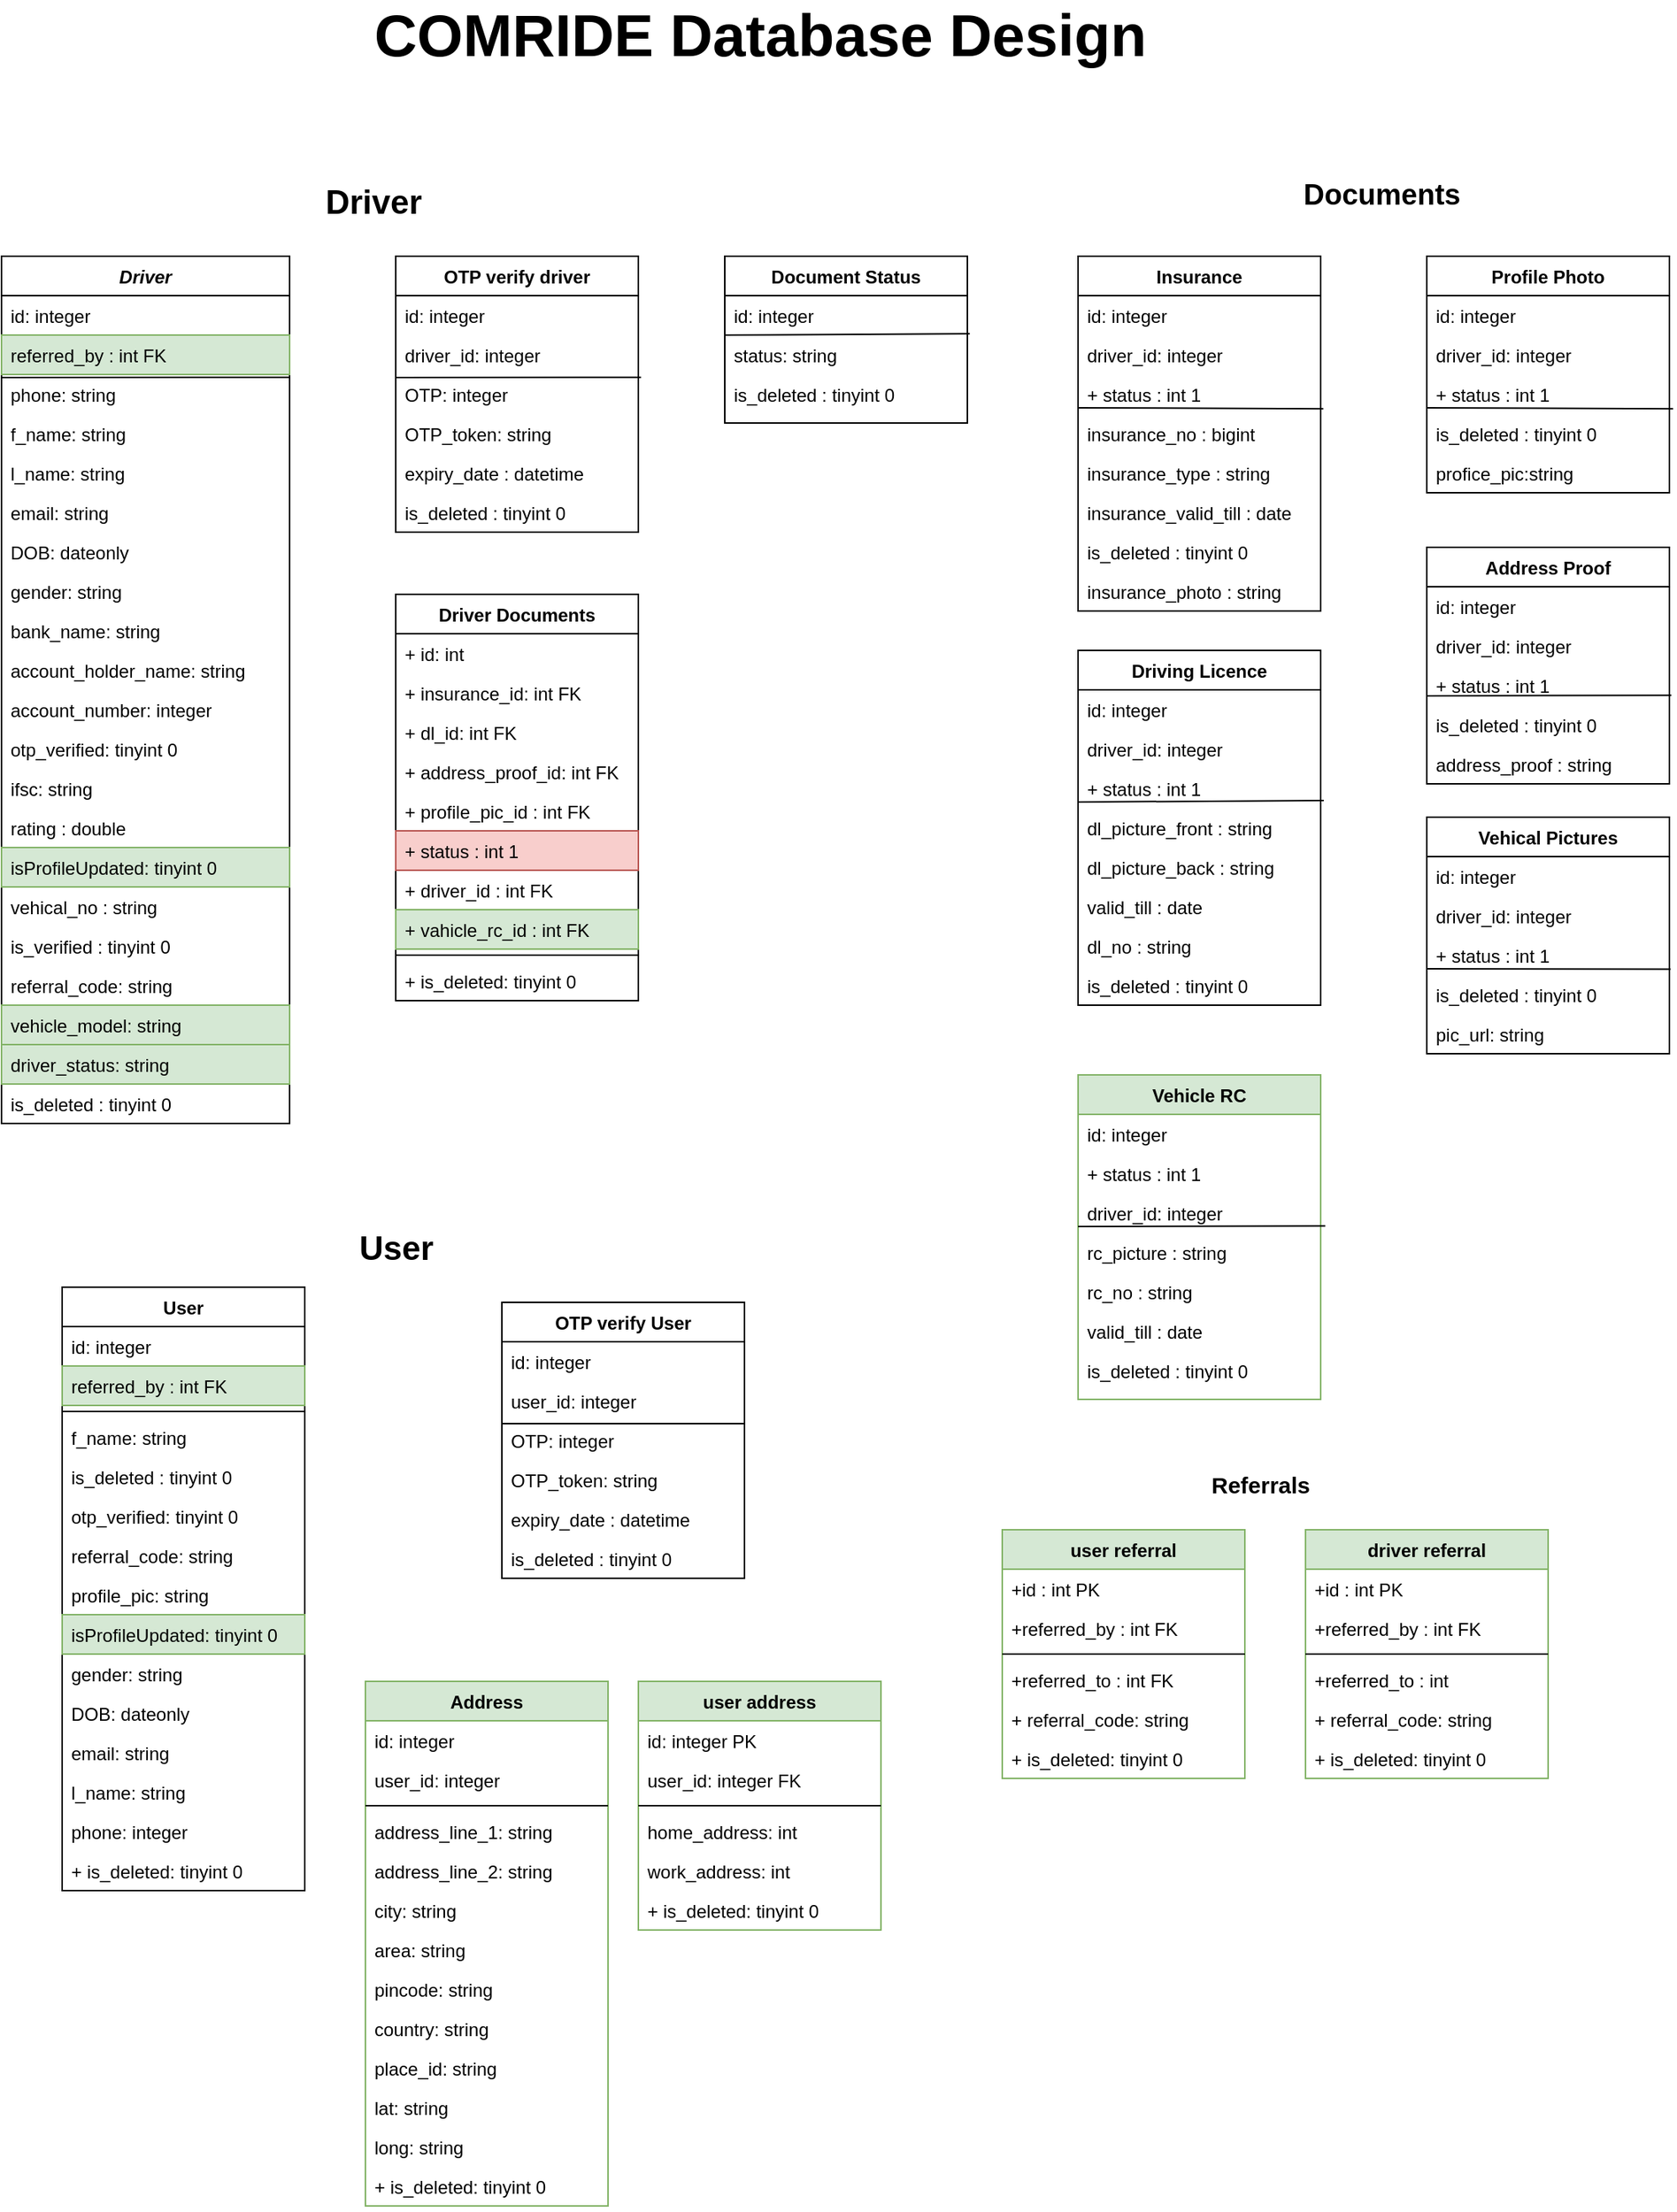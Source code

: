 <mxfile version="14.5.1" type="device"><diagram id="dRwkiBqDdqtqC1q1RE5M" name="Page-1"><mxGraphModel dx="1185" dy="703" grid="1" gridSize="10" guides="1" tooltips="1" connect="1" arrows="1" fold="1" page="1" pageScale="1" pageWidth="850" pageHeight="1100" math="0" shadow="0"><root><mxCell id="0"/><mxCell id="1" parent="0"/><mxCell id="7C2FtW_u7Dwo_mg1TjUu-1" value="Driver" style="swimlane;fontStyle=3;align=center;verticalAlign=top;childLayout=stackLayout;horizontal=1;startSize=26;horizontalStack=0;resizeParent=1;resizeLast=0;collapsible=1;marginBottom=0;rounded=0;shadow=0;strokeWidth=1;" parent="1" vertex="1"><mxGeometry x="360" y="600" width="190" height="572" as="geometry"><mxRectangle x="230" y="140" width="160" height="26" as="alternateBounds"/></mxGeometry></mxCell><mxCell id="8-LXQgj7SwpWi5CVoOr2-6" value="" style="endArrow=none;html=1;entryX=1.001;entryY=0.07;entryDx=0;entryDy=0;entryPerimeter=0;" parent="7C2FtW_u7Dwo_mg1TjUu-1" target="7C2FtW_u7Dwo_mg1TjUu-3" edge="1"><mxGeometry width="50" height="50" relative="1" as="geometry"><mxPoint y="80" as="sourcePoint"/><mxPoint x="50" y="30" as="targetPoint"/></mxGeometry></mxCell><mxCell id="8-LXQgj7SwpWi5CVoOr2-5" value="id: integer" style="text;align=left;verticalAlign=top;spacingLeft=4;spacingRight=4;overflow=hidden;rotatable=0;points=[[0,0.5],[1,0.5]];portConstraint=eastwest;" parent="7C2FtW_u7Dwo_mg1TjUu-1" vertex="1"><mxGeometry y="26" width="190" height="26" as="geometry"/></mxCell><mxCell id="7C2FtW_u7Dwo_mg1TjUu-2" value="referred_by : int FK" style="text;align=left;verticalAlign=top;spacingLeft=4;spacingRight=4;overflow=hidden;rotatable=0;points=[[0,0.5],[1,0.5]];portConstraint=eastwest;fillColor=#d5e8d4;strokeColor=#82b366;" parent="7C2FtW_u7Dwo_mg1TjUu-1" vertex="1"><mxGeometry y="52" width="190" height="26" as="geometry"/></mxCell><mxCell id="7C2FtW_u7Dwo_mg1TjUu-3" value="phone: string" style="text;align=left;verticalAlign=top;spacingLeft=4;spacingRight=4;overflow=hidden;rotatable=0;points=[[0,0.5],[1,0.5]];portConstraint=eastwest;rounded=0;shadow=0;html=0;" parent="7C2FtW_u7Dwo_mg1TjUu-1" vertex="1"><mxGeometry y="78" width="190" height="26" as="geometry"/></mxCell><mxCell id="7C2FtW_u7Dwo_mg1TjUu-4" value="f_name: string" style="text;align=left;verticalAlign=top;spacingLeft=4;spacingRight=4;overflow=hidden;rotatable=0;points=[[0,0.5],[1,0.5]];portConstraint=eastwest;" parent="7C2FtW_u7Dwo_mg1TjUu-1" vertex="1"><mxGeometry y="104" width="190" height="26" as="geometry"/></mxCell><mxCell id="7C2FtW_u7Dwo_mg1TjUu-5" value="l_name: string" style="text;align=left;verticalAlign=top;spacingLeft=4;spacingRight=4;overflow=hidden;rotatable=0;points=[[0,0.5],[1,0.5]];portConstraint=eastwest;" parent="7C2FtW_u7Dwo_mg1TjUu-1" vertex="1"><mxGeometry y="130" width="190" height="26" as="geometry"/></mxCell><mxCell id="7C2FtW_u7Dwo_mg1TjUu-6" value="email: string" style="text;align=left;verticalAlign=top;spacingLeft=4;spacingRight=4;overflow=hidden;rotatable=0;points=[[0,0.5],[1,0.5]];portConstraint=eastwest;" parent="7C2FtW_u7Dwo_mg1TjUu-1" vertex="1"><mxGeometry y="156" width="190" height="26" as="geometry"/></mxCell><mxCell id="7C2FtW_u7Dwo_mg1TjUu-7" value="DOB: dateonly" style="text;align=left;verticalAlign=top;spacingLeft=4;spacingRight=4;overflow=hidden;rotatable=0;points=[[0,0.5],[1,0.5]];portConstraint=eastwest;" parent="7C2FtW_u7Dwo_mg1TjUu-1" vertex="1"><mxGeometry y="182" width="190" height="26" as="geometry"/></mxCell><mxCell id="7C2FtW_u7Dwo_mg1TjUu-8" value="gender: string" style="text;align=left;verticalAlign=top;spacingLeft=4;spacingRight=4;overflow=hidden;rotatable=0;points=[[0,0.5],[1,0.5]];portConstraint=eastwest;" parent="7C2FtW_u7Dwo_mg1TjUu-1" vertex="1"><mxGeometry y="208" width="190" height="26" as="geometry"/></mxCell><mxCell id="7C2FtW_u7Dwo_mg1TjUu-9" value="bank_name: string" style="text;align=left;verticalAlign=top;spacingLeft=4;spacingRight=4;overflow=hidden;rotatable=0;points=[[0,0.5],[1,0.5]];portConstraint=eastwest;" parent="7C2FtW_u7Dwo_mg1TjUu-1" vertex="1"><mxGeometry y="234" width="190" height="26" as="geometry"/></mxCell><mxCell id="7C2FtW_u7Dwo_mg1TjUu-10" value="account_holder_name: string" style="text;align=left;verticalAlign=top;spacingLeft=4;spacingRight=4;overflow=hidden;rotatable=0;points=[[0,0.5],[1,0.5]];portConstraint=eastwest;" parent="7C2FtW_u7Dwo_mg1TjUu-1" vertex="1"><mxGeometry y="260" width="190" height="26" as="geometry"/></mxCell><mxCell id="7C2FtW_u7Dwo_mg1TjUu-11" value="account_number: integer" style="text;align=left;verticalAlign=top;spacingLeft=4;spacingRight=4;overflow=hidden;rotatable=0;points=[[0,0.5],[1,0.5]];portConstraint=eastwest;" parent="7C2FtW_u7Dwo_mg1TjUu-1" vertex="1"><mxGeometry y="286" width="190" height="26" as="geometry"/></mxCell><mxCell id="7C2FtW_u7Dwo_mg1TjUu-12" value="otp_verified: tinyint 0" style="text;align=left;verticalAlign=top;spacingLeft=4;spacingRight=4;overflow=hidden;rotatable=0;points=[[0,0.5],[1,0.5]];portConstraint=eastwest;" parent="7C2FtW_u7Dwo_mg1TjUu-1" vertex="1"><mxGeometry y="312" width="190" height="26" as="geometry"/></mxCell><mxCell id="7C2FtW_u7Dwo_mg1TjUu-132" value="ifsc: string" style="text;align=left;verticalAlign=top;spacingLeft=4;spacingRight=4;overflow=hidden;rotatable=0;points=[[0,0.5],[1,0.5]];portConstraint=eastwest;" parent="7C2FtW_u7Dwo_mg1TjUu-1" vertex="1"><mxGeometry y="338" width="190" height="26" as="geometry"/></mxCell><mxCell id="7C2FtW_u7Dwo_mg1TjUu-13" value="rating : double" style="text;align=left;verticalAlign=top;spacingLeft=4;spacingRight=4;overflow=hidden;rotatable=0;points=[[0,0.5],[1,0.5]];portConstraint=eastwest;" parent="7C2FtW_u7Dwo_mg1TjUu-1" vertex="1"><mxGeometry y="364" width="190" height="26" as="geometry"/></mxCell><mxCell id="7C2FtW_u7Dwo_mg1TjUu-14" value="isProfileUpdated: tinyint 0" style="text;align=left;verticalAlign=top;spacingLeft=4;spacingRight=4;overflow=hidden;rotatable=0;points=[[0,0.5],[1,0.5]];portConstraint=eastwest;fillColor=#d5e8d4;strokeColor=#82b366;" parent="7C2FtW_u7Dwo_mg1TjUu-1" vertex="1"><mxGeometry y="390" width="190" height="26" as="geometry"/></mxCell><mxCell id="7C2FtW_u7Dwo_mg1TjUu-15" value="vehical_no : string" style="text;align=left;verticalAlign=top;spacingLeft=4;spacingRight=4;overflow=hidden;rotatable=0;points=[[0,0.5],[1,0.5]];portConstraint=eastwest;" parent="7C2FtW_u7Dwo_mg1TjUu-1" vertex="1"><mxGeometry y="416" width="190" height="26" as="geometry"/></mxCell><mxCell id="7C2FtW_u7Dwo_mg1TjUu-16" value="is_verified : tinyint 0" style="text;align=left;verticalAlign=top;spacingLeft=4;spacingRight=4;overflow=hidden;rotatable=0;points=[[0,0.5],[1,0.5]];portConstraint=eastwest;" parent="7C2FtW_u7Dwo_mg1TjUu-1" vertex="1"><mxGeometry y="442" width="190" height="26" as="geometry"/></mxCell><mxCell id="8-LXQgj7SwpWi5CVoOr2-1" value="referral_code: string" style="text;align=left;verticalAlign=top;spacingLeft=4;spacingRight=4;overflow=hidden;rotatable=0;points=[[0,0.5],[1,0.5]];portConstraint=eastwest;" parent="7C2FtW_u7Dwo_mg1TjUu-1" vertex="1"><mxGeometry y="468" width="190" height="26" as="geometry"/></mxCell><mxCell id="8-LXQgj7SwpWi5CVoOr2-2" value="vehicle_model: string" style="text;align=left;verticalAlign=top;spacingLeft=4;spacingRight=4;overflow=hidden;rotatable=0;points=[[0,0.5],[1,0.5]];portConstraint=eastwest;fillColor=#d5e8d4;strokeColor=#82b366;" parent="7C2FtW_u7Dwo_mg1TjUu-1" vertex="1"><mxGeometry y="494" width="190" height="26" as="geometry"/></mxCell><mxCell id="8-LXQgj7SwpWi5CVoOr2-3" value="driver_status: string" style="text;align=left;verticalAlign=top;spacingLeft=4;spacingRight=4;overflow=hidden;rotatable=0;points=[[0,0.5],[1,0.5]];portConstraint=eastwest;fillColor=#d5e8d4;strokeColor=#82b366;" parent="7C2FtW_u7Dwo_mg1TjUu-1" vertex="1"><mxGeometry y="520" width="190" height="26" as="geometry"/></mxCell><mxCell id="7C2FtW_u7Dwo_mg1TjUu-18" value="is_deleted : tinyint 0" style="text;align=left;verticalAlign=top;spacingLeft=4;spacingRight=4;overflow=hidden;rotatable=0;points=[[0,0.5],[1,0.5]];portConstraint=eastwest;" parent="7C2FtW_u7Dwo_mg1TjUu-1" vertex="1"><mxGeometry y="546" width="190" height="26" as="geometry"/></mxCell><mxCell id="7C2FtW_u7Dwo_mg1TjUu-19" value="OTP verify driver" style="swimlane;fontStyle=1;align=center;verticalAlign=top;childLayout=stackLayout;horizontal=1;startSize=26;horizontalStack=0;resizeParent=1;resizeLast=0;collapsible=1;marginBottom=0;rounded=0;shadow=0;strokeWidth=1;" parent="1" vertex="1"><mxGeometry x="620" y="600" width="160" height="182" as="geometry"><mxRectangle x="550" y="140" width="160" height="26" as="alternateBounds"/></mxGeometry></mxCell><mxCell id="7C2FtW_u7Dwo_mg1TjUu-20" value="" style="endArrow=none;html=1;fontSize=12;entryX=1.011;entryY=0.073;entryDx=0;entryDy=0;entryPerimeter=0;" parent="7C2FtW_u7Dwo_mg1TjUu-19" target="7C2FtW_u7Dwo_mg1TjUu-23" edge="1"><mxGeometry width="50" height="50" relative="1" as="geometry"><mxPoint y="80" as="sourcePoint"/><mxPoint x="50" y="30" as="targetPoint"/></mxGeometry></mxCell><mxCell id="7C2FtW_u7Dwo_mg1TjUu-21" value="id: integer" style="text;align=left;verticalAlign=top;spacingLeft=4;spacingRight=4;overflow=hidden;rotatable=0;points=[[0,0.5],[1,0.5]];portConstraint=eastwest;" parent="7C2FtW_u7Dwo_mg1TjUu-19" vertex="1"><mxGeometry y="26" width="160" height="26" as="geometry"/></mxCell><mxCell id="7C2FtW_u7Dwo_mg1TjUu-22" value="driver_id: integer" style="text;align=left;verticalAlign=top;spacingLeft=4;spacingRight=4;overflow=hidden;rotatable=0;points=[[0,0.5],[1,0.5]];portConstraint=eastwest;rounded=0;shadow=0;html=0;" parent="7C2FtW_u7Dwo_mg1TjUu-19" vertex="1"><mxGeometry y="52" width="160" height="26" as="geometry"/></mxCell><mxCell id="7C2FtW_u7Dwo_mg1TjUu-23" value="OTP: integer" style="text;align=left;verticalAlign=top;spacingLeft=4;spacingRight=4;overflow=hidden;rotatable=0;points=[[0,0.5],[1,0.5]];portConstraint=eastwest;rounded=0;shadow=0;html=0;" parent="7C2FtW_u7Dwo_mg1TjUu-19" vertex="1"><mxGeometry y="78" width="160" height="26" as="geometry"/></mxCell><mxCell id="7C2FtW_u7Dwo_mg1TjUu-24" value="OTP_token: string" style="text;align=left;verticalAlign=top;spacingLeft=4;spacingRight=4;overflow=hidden;rotatable=0;points=[[0,0.5],[1,0.5]];portConstraint=eastwest;rounded=0;shadow=0;html=0;" parent="7C2FtW_u7Dwo_mg1TjUu-19" vertex="1"><mxGeometry y="104" width="160" height="26" as="geometry"/></mxCell><mxCell id="7C2FtW_u7Dwo_mg1TjUu-25" value="expiry_date : datetime" style="text;align=left;verticalAlign=top;spacingLeft=4;spacingRight=4;overflow=hidden;rotatable=0;points=[[0,0.5],[1,0.5]];portConstraint=eastwest;rounded=0;shadow=0;html=0;" parent="7C2FtW_u7Dwo_mg1TjUu-19" vertex="1"><mxGeometry y="130" width="160" height="26" as="geometry"/></mxCell><mxCell id="7C2FtW_u7Dwo_mg1TjUu-26" value="is_deleted : tinyint 0" style="text;align=left;verticalAlign=top;spacingLeft=4;spacingRight=4;overflow=hidden;rotatable=0;points=[[0,0.5],[1,0.5]];portConstraint=eastwest;" parent="7C2FtW_u7Dwo_mg1TjUu-19" vertex="1"><mxGeometry y="156" width="160" height="26" as="geometry"/></mxCell><mxCell id="7C2FtW_u7Dwo_mg1TjUu-41" value="OTP verify User" style="swimlane;fontStyle=1;align=center;verticalAlign=top;childLayout=stackLayout;horizontal=1;startSize=26;horizontalStack=0;resizeParent=1;resizeLast=0;collapsible=1;marginBottom=0;rounded=0;shadow=0;strokeWidth=1;" parent="1" vertex="1"><mxGeometry x="690" y="1290" width="160" height="182" as="geometry"><mxRectangle x="550" y="140" width="160" height="26" as="alternateBounds"/></mxGeometry></mxCell><mxCell id="7C2FtW_u7Dwo_mg1TjUu-42" value="" style="endArrow=none;html=1;fontSize=12;entryX=1;entryY=0.077;entryDx=0;entryDy=0;entryPerimeter=0;" parent="7C2FtW_u7Dwo_mg1TjUu-41" target="7C2FtW_u7Dwo_mg1TjUu-45" edge="1"><mxGeometry width="50" height="50" relative="1" as="geometry"><mxPoint y="80" as="sourcePoint"/><mxPoint x="50" y="30" as="targetPoint"/></mxGeometry></mxCell><mxCell id="7C2FtW_u7Dwo_mg1TjUu-43" value="id: integer" style="text;align=left;verticalAlign=top;spacingLeft=4;spacingRight=4;overflow=hidden;rotatable=0;points=[[0,0.5],[1,0.5]];portConstraint=eastwest;" parent="7C2FtW_u7Dwo_mg1TjUu-41" vertex="1"><mxGeometry y="26" width="160" height="26" as="geometry"/></mxCell><mxCell id="7C2FtW_u7Dwo_mg1TjUu-44" value="user_id: integer" style="text;align=left;verticalAlign=top;spacingLeft=4;spacingRight=4;overflow=hidden;rotatable=0;points=[[0,0.5],[1,0.5]];portConstraint=eastwest;rounded=0;shadow=0;html=0;" parent="7C2FtW_u7Dwo_mg1TjUu-41" vertex="1"><mxGeometry y="52" width="160" height="26" as="geometry"/></mxCell><mxCell id="7C2FtW_u7Dwo_mg1TjUu-45" value="OTP: integer" style="text;align=left;verticalAlign=top;spacingLeft=4;spacingRight=4;overflow=hidden;rotatable=0;points=[[0,0.5],[1,0.5]];portConstraint=eastwest;rounded=0;shadow=0;html=0;" parent="7C2FtW_u7Dwo_mg1TjUu-41" vertex="1"><mxGeometry y="78" width="160" height="26" as="geometry"/></mxCell><mxCell id="7C2FtW_u7Dwo_mg1TjUu-46" value="OTP_token: string" style="text;align=left;verticalAlign=top;spacingLeft=4;spacingRight=4;overflow=hidden;rotatable=0;points=[[0,0.5],[1,0.5]];portConstraint=eastwest;rounded=0;shadow=0;html=0;" parent="7C2FtW_u7Dwo_mg1TjUu-41" vertex="1"><mxGeometry y="104" width="160" height="26" as="geometry"/></mxCell><mxCell id="7C2FtW_u7Dwo_mg1TjUu-47" value="expiry_date : datetime" style="text;align=left;verticalAlign=top;spacingLeft=4;spacingRight=4;overflow=hidden;rotatable=0;points=[[0,0.5],[1,0.5]];portConstraint=eastwest;rounded=0;shadow=0;html=0;" parent="7C2FtW_u7Dwo_mg1TjUu-41" vertex="1"><mxGeometry y="130" width="160" height="26" as="geometry"/></mxCell><mxCell id="7C2FtW_u7Dwo_mg1TjUu-48" value="is_deleted : tinyint 0" style="text;align=left;verticalAlign=top;spacingLeft=4;spacingRight=4;overflow=hidden;rotatable=0;points=[[0,0.5],[1,0.5]];portConstraint=eastwest;" parent="7C2FtW_u7Dwo_mg1TjUu-41" vertex="1"><mxGeometry y="156" width="160" height="26" as="geometry"/></mxCell><mxCell id="7C2FtW_u7Dwo_mg1TjUu-49" value="&lt;b&gt;Driver&lt;/b&gt;" style="text;html=1;align=center;verticalAlign=middle;resizable=0;points=[];autosize=1;fontSize=22;" parent="1" vertex="1"><mxGeometry x="565" y="550" width="80" height="30" as="geometry"/></mxCell><mxCell id="7C2FtW_u7Dwo_mg1TjUu-50" value="User" style="text;html=1;align=center;verticalAlign=middle;resizable=0;points=[];autosize=1;fontSize=22;fontStyle=1" parent="1" vertex="1"><mxGeometry x="590" y="1240" width="60" height="30" as="geometry"/></mxCell><mxCell id="7C2FtW_u7Dwo_mg1TjUu-51" value="Driver Documents" style="swimlane;fontStyle=1;align=center;verticalAlign=top;childLayout=stackLayout;horizontal=1;startSize=26;horizontalStack=0;resizeParent=1;resizeParentMax=0;resizeLast=0;collapsible=1;marginBottom=0;fontSize=12;" parent="1" vertex="1"><mxGeometry x="620" y="823" width="160" height="268" as="geometry"/></mxCell><mxCell id="7C2FtW_u7Dwo_mg1TjUu-52" value="+ id: int" style="text;strokeColor=none;fillColor=none;align=left;verticalAlign=top;spacingLeft=4;spacingRight=4;overflow=hidden;rotatable=0;points=[[0,0.5],[1,0.5]];portConstraint=eastwest;" parent="7C2FtW_u7Dwo_mg1TjUu-51" vertex="1"><mxGeometry y="26" width="160" height="26" as="geometry"/></mxCell><mxCell id="7C2FtW_u7Dwo_mg1TjUu-53" value="+ insurance_id: int FK" style="text;strokeColor=none;fillColor=none;align=left;verticalAlign=top;spacingLeft=4;spacingRight=4;overflow=hidden;rotatable=0;points=[[0,0.5],[1,0.5]];portConstraint=eastwest;" parent="7C2FtW_u7Dwo_mg1TjUu-51" vertex="1"><mxGeometry y="52" width="160" height="26" as="geometry"/></mxCell><mxCell id="7C2FtW_u7Dwo_mg1TjUu-54" value="+ dl_id: int FK" style="text;strokeColor=none;fillColor=none;align=left;verticalAlign=top;spacingLeft=4;spacingRight=4;overflow=hidden;rotatable=0;points=[[0,0.5],[1,0.5]];portConstraint=eastwest;" parent="7C2FtW_u7Dwo_mg1TjUu-51" vertex="1"><mxGeometry y="78" width="160" height="26" as="geometry"/></mxCell><mxCell id="7C2FtW_u7Dwo_mg1TjUu-55" value="+ address_proof_id: int FK" style="text;strokeColor=none;fillColor=none;align=left;verticalAlign=top;spacingLeft=4;spacingRight=4;overflow=hidden;rotatable=0;points=[[0,0.5],[1,0.5]];portConstraint=eastwest;" parent="7C2FtW_u7Dwo_mg1TjUu-51" vertex="1"><mxGeometry y="104" width="160" height="26" as="geometry"/></mxCell><mxCell id="7C2FtW_u7Dwo_mg1TjUu-56" value="+ profile_pic_id : int FK" style="text;strokeColor=none;fillColor=none;align=left;verticalAlign=top;spacingLeft=4;spacingRight=4;overflow=hidden;rotatable=0;points=[[0,0.5],[1,0.5]];portConstraint=eastwest;" parent="7C2FtW_u7Dwo_mg1TjUu-51" vertex="1"><mxGeometry y="130" width="160" height="26" as="geometry"/></mxCell><mxCell id="7C2FtW_u7Dwo_mg1TjUu-57" value="+ status : int 1" style="text;align=left;verticalAlign=top;spacingLeft=4;spacingRight=4;overflow=hidden;rotatable=0;points=[[0,0.5],[1,0.5]];portConstraint=eastwest;fillColor=#f8cecc;strokeColor=#b85450;" parent="7C2FtW_u7Dwo_mg1TjUu-51" vertex="1"><mxGeometry y="156" width="160" height="26" as="geometry"/></mxCell><mxCell id="7C2FtW_u7Dwo_mg1TjUu-58" value="+ driver_id : int FK" style="text;align=left;verticalAlign=top;spacingLeft=4;spacingRight=4;overflow=hidden;rotatable=0;points=[[0,0.5],[1,0.5]];portConstraint=eastwest;" parent="7C2FtW_u7Dwo_mg1TjUu-51" vertex="1"><mxGeometry y="182" width="160" height="26" as="geometry"/></mxCell><mxCell id="2RSDPgEI4UPnjgrv-son-1" value="+ vahicle_rc_id : int FK" style="text;align=left;verticalAlign=top;spacingLeft=4;spacingRight=4;overflow=hidden;rotatable=0;points=[[0,0.5],[1,0.5]];portConstraint=eastwest;fillColor=#d5e8d4;strokeColor=#82b366;" parent="7C2FtW_u7Dwo_mg1TjUu-51" vertex="1"><mxGeometry y="208" width="160" height="26" as="geometry"/></mxCell><mxCell id="7C2FtW_u7Dwo_mg1TjUu-59" value="" style="line;strokeWidth=1;fillColor=none;align=left;verticalAlign=middle;spacingTop=-1;spacingLeft=3;spacingRight=3;rotatable=0;labelPosition=right;points=[];portConstraint=eastwest;" parent="7C2FtW_u7Dwo_mg1TjUu-51" vertex="1"><mxGeometry y="234" width="160" height="8" as="geometry"/></mxCell><mxCell id="7C2FtW_u7Dwo_mg1TjUu-60" value="+ is_deleted: tinyint 0" style="text;align=left;verticalAlign=top;spacingLeft=4;spacingRight=4;overflow=hidden;rotatable=0;points=[[0,0.5],[1,0.5]];portConstraint=eastwest;" parent="7C2FtW_u7Dwo_mg1TjUu-51" vertex="1"><mxGeometry y="242" width="160" height="26" as="geometry"/></mxCell><mxCell id="7C2FtW_u7Dwo_mg1TjUu-61" value="Driving Licence" style="swimlane;fontStyle=1;align=center;verticalAlign=top;childLayout=stackLayout;horizontal=1;startSize=26;horizontalStack=0;resizeParent=1;resizeLast=0;collapsible=1;marginBottom=0;rounded=0;shadow=0;strokeWidth=1;" parent="1" vertex="1"><mxGeometry x="1070" y="860" width="160" height="234" as="geometry"><mxRectangle x="550" y="140" width="160" height="26" as="alternateBounds"/></mxGeometry></mxCell><mxCell id="7C2FtW_u7Dwo_mg1TjUu-63" value="id: integer" style="text;align=left;verticalAlign=top;spacingLeft=4;spacingRight=4;overflow=hidden;rotatable=0;points=[[0,0.5],[1,0.5]];portConstraint=eastwest;" parent="7C2FtW_u7Dwo_mg1TjUu-61" vertex="1"><mxGeometry y="26" width="160" height="26" as="geometry"/></mxCell><mxCell id="7C2FtW_u7Dwo_mg1TjUu-127" value="" style="endArrow=none;html=1;entryX=1.013;entryY=0.808;entryDx=0;entryDy=0;entryPerimeter=0;" parent="7C2FtW_u7Dwo_mg1TjUu-61" target="7C2FtW_u7Dwo_mg1TjUu-107" edge="1"><mxGeometry width="50" height="50" relative="1" as="geometry"><mxPoint y="100" as="sourcePoint"/><mxPoint x="50" y="50" as="targetPoint"/></mxGeometry></mxCell><mxCell id="7C2FtW_u7Dwo_mg1TjUu-64" value="driver_id: integer" style="text;align=left;verticalAlign=top;spacingLeft=4;spacingRight=4;overflow=hidden;rotatable=0;points=[[0,0.5],[1,0.5]];portConstraint=eastwest;rounded=0;shadow=0;html=0;" parent="7C2FtW_u7Dwo_mg1TjUu-61" vertex="1"><mxGeometry y="52" width="160" height="26" as="geometry"/></mxCell><mxCell id="7C2FtW_u7Dwo_mg1TjUu-107" value="+ status : int 1" style="text;align=left;verticalAlign=top;spacingLeft=4;spacingRight=4;overflow=hidden;rotatable=0;points=[[0,0.5],[1,0.5]];portConstraint=eastwest;" parent="7C2FtW_u7Dwo_mg1TjUu-61" vertex="1"><mxGeometry y="78" width="160" height="26" as="geometry"/></mxCell><mxCell id="7C2FtW_u7Dwo_mg1TjUu-66" value="dl_picture_front : string" style="text;align=left;verticalAlign=top;spacingLeft=4;spacingRight=4;overflow=hidden;rotatable=0;points=[[0,0.5],[1,0.5]];portConstraint=eastwest;rounded=0;shadow=0;html=0;" parent="7C2FtW_u7Dwo_mg1TjUu-61" vertex="1"><mxGeometry y="104" width="160" height="26" as="geometry"/></mxCell><mxCell id="7C2FtW_u7Dwo_mg1TjUu-67" value="dl_picture_back : string" style="text;align=left;verticalAlign=top;spacingLeft=4;spacingRight=4;overflow=hidden;rotatable=0;points=[[0,0.5],[1,0.5]];portConstraint=eastwest;rounded=0;shadow=0;html=0;" parent="7C2FtW_u7Dwo_mg1TjUu-61" vertex="1"><mxGeometry y="130" width="160" height="26" as="geometry"/></mxCell><mxCell id="7C2FtW_u7Dwo_mg1TjUu-68" value="valid_till : date" style="text;align=left;verticalAlign=top;spacingLeft=4;spacingRight=4;overflow=hidden;rotatable=0;points=[[0,0.5],[1,0.5]];portConstraint=eastwest;rounded=0;shadow=0;html=0;" parent="7C2FtW_u7Dwo_mg1TjUu-61" vertex="1"><mxGeometry y="156" width="160" height="26" as="geometry"/></mxCell><mxCell id="7C2FtW_u7Dwo_mg1TjUu-65" value="dl_no : string" style="text;align=left;verticalAlign=top;spacingLeft=4;spacingRight=4;overflow=hidden;rotatable=0;points=[[0,0.5],[1,0.5]];portConstraint=eastwest;rounded=0;shadow=0;html=0;" parent="7C2FtW_u7Dwo_mg1TjUu-61" vertex="1"><mxGeometry y="182" width="160" height="26" as="geometry"/></mxCell><mxCell id="7C2FtW_u7Dwo_mg1TjUu-69" value="is_deleted : tinyint 0" style="text;align=left;verticalAlign=top;spacingLeft=4;spacingRight=4;overflow=hidden;rotatable=0;points=[[0,0.5],[1,0.5]];portConstraint=eastwest;" parent="7C2FtW_u7Dwo_mg1TjUu-61" vertex="1"><mxGeometry y="208" width="160" height="26" as="geometry"/></mxCell><mxCell id="7C2FtW_u7Dwo_mg1TjUu-70" value="Profile Photo" style="swimlane;fontStyle=1;align=center;verticalAlign=top;childLayout=stackLayout;horizontal=1;startSize=26;horizontalStack=0;resizeParent=1;resizeLast=0;collapsible=1;marginBottom=0;rounded=0;shadow=0;strokeWidth=1;" parent="1" vertex="1"><mxGeometry x="1300" y="600" width="160" height="156" as="geometry"><mxRectangle x="550" y="140" width="160" height="26" as="alternateBounds"/></mxGeometry></mxCell><mxCell id="7C2FtW_u7Dwo_mg1TjUu-72" value="id: integer" style="text;align=left;verticalAlign=top;spacingLeft=4;spacingRight=4;overflow=hidden;rotatable=0;points=[[0,0.5],[1,0.5]];portConstraint=eastwest;" parent="7C2FtW_u7Dwo_mg1TjUu-70" vertex="1"><mxGeometry y="26" width="160" height="26" as="geometry"/></mxCell><mxCell id="7C2FtW_u7Dwo_mg1TjUu-126" value="" style="endArrow=none;html=1;entryX=1.015;entryY=0.868;entryDx=0;entryDy=0;entryPerimeter=0;" parent="7C2FtW_u7Dwo_mg1TjUu-70" target="7C2FtW_u7Dwo_mg1TjUu-110" edge="1"><mxGeometry width="50" height="50" relative="1" as="geometry"><mxPoint y="100" as="sourcePoint"/><mxPoint x="50" y="50" as="targetPoint"/></mxGeometry></mxCell><mxCell id="7C2FtW_u7Dwo_mg1TjUu-73" value="driver_id: integer" style="text;align=left;verticalAlign=top;spacingLeft=4;spacingRight=4;overflow=hidden;rotatable=0;points=[[0,0.5],[1,0.5]];portConstraint=eastwest;rounded=0;shadow=0;html=0;" parent="7C2FtW_u7Dwo_mg1TjUu-70" vertex="1"><mxGeometry y="52" width="160" height="26" as="geometry"/></mxCell><mxCell id="7C2FtW_u7Dwo_mg1TjUu-110" value="+ status : int 1" style="text;align=left;verticalAlign=top;spacingLeft=4;spacingRight=4;overflow=hidden;rotatable=0;points=[[0,0.5],[1,0.5]];portConstraint=eastwest;" parent="7C2FtW_u7Dwo_mg1TjUu-70" vertex="1"><mxGeometry y="78" width="160" height="26" as="geometry"/></mxCell><mxCell id="7C2FtW_u7Dwo_mg1TjUu-75" value="is_deleted : tinyint 0" style="text;align=left;verticalAlign=top;spacingLeft=4;spacingRight=4;overflow=hidden;rotatable=0;points=[[0,0.5],[1,0.5]];portConstraint=eastwest;" parent="7C2FtW_u7Dwo_mg1TjUu-70" vertex="1"><mxGeometry y="104" width="160" height="26" as="geometry"/></mxCell><mxCell id="7C2FtW_u7Dwo_mg1TjUu-74" value="profice_pic:string" style="text;align=left;verticalAlign=top;spacingLeft=4;spacingRight=4;overflow=hidden;rotatable=0;points=[[0,0.5],[1,0.5]];portConstraint=eastwest;rounded=0;shadow=0;html=0;" parent="7C2FtW_u7Dwo_mg1TjUu-70" vertex="1"><mxGeometry y="130" width="160" height="26" as="geometry"/></mxCell><mxCell id="7C2FtW_u7Dwo_mg1TjUu-76" value="Document Status" style="swimlane;fontStyle=1;align=center;verticalAlign=top;childLayout=stackLayout;horizontal=1;startSize=26;horizontalStack=0;resizeParent=1;resizeLast=0;collapsible=1;marginBottom=0;rounded=0;shadow=0;strokeWidth=1;" parent="1" vertex="1"><mxGeometry x="837" y="600" width="160" height="110" as="geometry"><mxRectangle x="550" y="140" width="160" height="26" as="alternateBounds"/></mxGeometry></mxCell><mxCell id="7C2FtW_u7Dwo_mg1TjUu-77" value="" style="endArrow=none;html=1;fontSize=12;entryX=1.01;entryY=-0.035;entryDx=0;entryDy=0;entryPerimeter=0;" parent="7C2FtW_u7Dwo_mg1TjUu-76" edge="1"><mxGeometry width="50" height="50" relative="1" as="geometry"><mxPoint y="52" as="sourcePoint"/><mxPoint x="161.6" y="51.09" as="targetPoint"/></mxGeometry></mxCell><mxCell id="7C2FtW_u7Dwo_mg1TjUu-78" value="id: integer" style="text;align=left;verticalAlign=top;spacingLeft=4;spacingRight=4;overflow=hidden;rotatable=0;points=[[0,0.5],[1,0.5]];portConstraint=eastwest;" parent="7C2FtW_u7Dwo_mg1TjUu-76" vertex="1"><mxGeometry y="26" width="160" height="26" as="geometry"/></mxCell><mxCell id="7C2FtW_u7Dwo_mg1TjUu-79" value="status: string" style="text;align=left;verticalAlign=top;spacingLeft=4;spacingRight=4;overflow=hidden;rotatable=0;points=[[0,0.5],[1,0.5]];portConstraint=eastwest;rounded=0;shadow=0;html=0;" parent="7C2FtW_u7Dwo_mg1TjUu-76" vertex="1"><mxGeometry y="52" width="160" height="26" as="geometry"/></mxCell><mxCell id="7C2FtW_u7Dwo_mg1TjUu-80" value="is_deleted : tinyint 0" style="text;align=left;verticalAlign=top;spacingLeft=4;spacingRight=4;overflow=hidden;rotatable=0;points=[[0,0.5],[1,0.5]];portConstraint=eastwest;" parent="7C2FtW_u7Dwo_mg1TjUu-76" vertex="1"><mxGeometry y="78" width="160" height="26" as="geometry"/></mxCell><mxCell id="7C2FtW_u7Dwo_mg1TjUu-81" value="Insurance" style="swimlane;fontStyle=1;align=center;verticalAlign=top;childLayout=stackLayout;horizontal=1;startSize=26;horizontalStack=0;resizeParent=1;resizeLast=0;collapsible=1;marginBottom=0;rounded=0;shadow=0;strokeWidth=1;" parent="1" vertex="1"><mxGeometry x="1070" y="600" width="160" height="234" as="geometry"><mxRectangle x="550" y="140" width="160" height="26" as="alternateBounds"/></mxGeometry></mxCell><mxCell id="7C2FtW_u7Dwo_mg1TjUu-83" value="id: integer" style="text;align=left;verticalAlign=top;spacingLeft=4;spacingRight=4;overflow=hidden;rotatable=0;points=[[0,0.5],[1,0.5]];portConstraint=eastwest;" parent="7C2FtW_u7Dwo_mg1TjUu-81" vertex="1"><mxGeometry y="26" width="160" height="26" as="geometry"/></mxCell><mxCell id="7C2FtW_u7Dwo_mg1TjUu-124" value="" style="endArrow=none;html=1;entryX=1.011;entryY=0.868;entryDx=0;entryDy=0;entryPerimeter=0;" parent="7C2FtW_u7Dwo_mg1TjUu-81" target="7C2FtW_u7Dwo_mg1TjUu-106" edge="1"><mxGeometry width="50" height="50" relative="1" as="geometry"><mxPoint y="100" as="sourcePoint"/><mxPoint x="50" y="50" as="targetPoint"/></mxGeometry></mxCell><mxCell id="7C2FtW_u7Dwo_mg1TjUu-84" value="driver_id: integer" style="text;align=left;verticalAlign=top;spacingLeft=4;spacingRight=4;overflow=hidden;rotatable=0;points=[[0,0.5],[1,0.5]];portConstraint=eastwest;rounded=0;shadow=0;html=0;" parent="7C2FtW_u7Dwo_mg1TjUu-81" vertex="1"><mxGeometry y="52" width="160" height="26" as="geometry"/></mxCell><mxCell id="7C2FtW_u7Dwo_mg1TjUu-106" value="+ status : int 1" style="text;align=left;verticalAlign=top;spacingLeft=4;spacingRight=4;overflow=hidden;rotatable=0;points=[[0,0.5],[1,0.5]];portConstraint=eastwest;" parent="7C2FtW_u7Dwo_mg1TjUu-81" vertex="1"><mxGeometry y="78" width="160" height="26" as="geometry"/></mxCell><mxCell id="7C2FtW_u7Dwo_mg1TjUu-86" value="insurance_no : bigint" style="text;align=left;verticalAlign=top;spacingLeft=4;spacingRight=4;overflow=hidden;rotatable=0;points=[[0,0.5],[1,0.5]];portConstraint=eastwest;rounded=0;shadow=0;html=0;" parent="7C2FtW_u7Dwo_mg1TjUu-81" vertex="1"><mxGeometry y="104" width="160" height="26" as="geometry"/></mxCell><mxCell id="7C2FtW_u7Dwo_mg1TjUu-87" value="insurance_type : string" style="text;align=left;verticalAlign=top;spacingLeft=4;spacingRight=4;overflow=hidden;rotatable=0;points=[[0,0.5],[1,0.5]];portConstraint=eastwest;rounded=0;shadow=0;html=0;" parent="7C2FtW_u7Dwo_mg1TjUu-81" vertex="1"><mxGeometry y="130" width="160" height="26" as="geometry"/></mxCell><mxCell id="7C2FtW_u7Dwo_mg1TjUu-88" value="insurance_valid_till : date" style="text;align=left;verticalAlign=top;spacingLeft=4;spacingRight=4;overflow=hidden;rotatable=0;points=[[0,0.5],[1,0.5]];portConstraint=eastwest;rounded=0;shadow=0;html=0;" parent="7C2FtW_u7Dwo_mg1TjUu-81" vertex="1"><mxGeometry y="156" width="160" height="26" as="geometry"/></mxCell><mxCell id="7C2FtW_u7Dwo_mg1TjUu-89" value="is_deleted : tinyint 0" style="text;align=left;verticalAlign=top;spacingLeft=4;spacingRight=4;overflow=hidden;rotatable=0;points=[[0,0.5],[1,0.5]];portConstraint=eastwest;" parent="7C2FtW_u7Dwo_mg1TjUu-81" vertex="1"><mxGeometry y="182" width="160" height="26" as="geometry"/></mxCell><mxCell id="7C2FtW_u7Dwo_mg1TjUu-85" value="insurance_photo : string" style="text;align=left;verticalAlign=top;spacingLeft=4;spacingRight=4;overflow=hidden;rotatable=0;points=[[0,0.5],[1,0.5]];portConstraint=eastwest;rounded=0;shadow=0;html=0;" parent="7C2FtW_u7Dwo_mg1TjUu-81" vertex="1"><mxGeometry y="208" width="160" height="26" as="geometry"/></mxCell><mxCell id="7C2FtW_u7Dwo_mg1TjUu-90" value="Address Proof" style="swimlane;fontStyle=1;align=center;verticalAlign=top;childLayout=stackLayout;horizontal=1;startSize=26;horizontalStack=0;resizeParent=1;resizeLast=0;collapsible=1;marginBottom=0;rounded=0;shadow=0;strokeWidth=1;" parent="1" vertex="1"><mxGeometry x="1300" y="792" width="160" height="156" as="geometry"><mxRectangle x="550" y="140" width="160" height="26" as="alternateBounds"/></mxGeometry></mxCell><mxCell id="7C2FtW_u7Dwo_mg1TjUu-92" value="id: integer" style="text;align=left;verticalAlign=top;spacingLeft=4;spacingRight=4;overflow=hidden;rotatable=0;points=[[0,0.5],[1,0.5]];portConstraint=eastwest;" parent="7C2FtW_u7Dwo_mg1TjUu-90" vertex="1"><mxGeometry y="26" width="160" height="26" as="geometry"/></mxCell><mxCell id="7C2FtW_u7Dwo_mg1TjUu-130" value="" style="endArrow=none;html=1;entryX=1.008;entryY=0.753;entryDx=0;entryDy=0;entryPerimeter=0;" parent="7C2FtW_u7Dwo_mg1TjUu-90" target="7C2FtW_u7Dwo_mg1TjUu-109" edge="1"><mxGeometry width="50" height="50" relative="1" as="geometry"><mxPoint y="98" as="sourcePoint"/><mxPoint x="50" y="48" as="targetPoint"/></mxGeometry></mxCell><mxCell id="7C2FtW_u7Dwo_mg1TjUu-93" value="driver_id: integer" style="text;align=left;verticalAlign=top;spacingLeft=4;spacingRight=4;overflow=hidden;rotatable=0;points=[[0,0.5],[1,0.5]];portConstraint=eastwest;rounded=0;shadow=0;html=0;" parent="7C2FtW_u7Dwo_mg1TjUu-90" vertex="1"><mxGeometry y="52" width="160" height="26" as="geometry"/></mxCell><mxCell id="7C2FtW_u7Dwo_mg1TjUu-109" value="+ status : int 1" style="text;align=left;verticalAlign=top;spacingLeft=4;spacingRight=4;overflow=hidden;rotatable=0;points=[[0,0.5],[1,0.5]];portConstraint=eastwest;" parent="7C2FtW_u7Dwo_mg1TjUu-90" vertex="1"><mxGeometry y="78" width="160" height="26" as="geometry"/></mxCell><mxCell id="7C2FtW_u7Dwo_mg1TjUu-95" value="is_deleted : tinyint 0" style="text;align=left;verticalAlign=top;spacingLeft=4;spacingRight=4;overflow=hidden;rotatable=0;points=[[0,0.5],[1,0.5]];portConstraint=eastwest;" parent="7C2FtW_u7Dwo_mg1TjUu-90" vertex="1"><mxGeometry y="104" width="160" height="26" as="geometry"/></mxCell><mxCell id="7C2FtW_u7Dwo_mg1TjUu-94" value="address_proof : string" style="text;align=left;verticalAlign=top;spacingLeft=4;spacingRight=4;overflow=hidden;rotatable=0;points=[[0,0.5],[1,0.5]];portConstraint=eastwest;rounded=0;shadow=0;html=0;" parent="7C2FtW_u7Dwo_mg1TjUu-90" vertex="1"><mxGeometry y="130" width="160" height="26" as="geometry"/></mxCell><mxCell id="7C2FtW_u7Dwo_mg1TjUu-97" value="&lt;b&gt;&lt;font style=&quot;font-size: 19px&quot;&gt;Documents&lt;/font&gt;&lt;/b&gt;" style="text;html=1;align=center;verticalAlign=middle;resizable=0;points=[];autosize=1;fontSize=12;" parent="1" vertex="1"><mxGeometry x="1210" y="550" width="120" height="20" as="geometry"/></mxCell><mxCell id="7C2FtW_u7Dwo_mg1TjUu-98" value="&lt;b&gt;&lt;font style=&quot;font-size: 39px&quot;&gt;COMRIDE Database Design&lt;/font&gt;&lt;/b&gt;" style="text;html=1;align=center;verticalAlign=middle;resizable=0;points=[];autosize=1;fontSize=12;" parent="1" vertex="1"><mxGeometry x="600" y="440" width="520" height="30" as="geometry"/></mxCell><mxCell id="7C2FtW_u7Dwo_mg1TjUu-99" value="Vehical Pictures" style="swimlane;fontStyle=1;align=center;verticalAlign=top;childLayout=stackLayout;horizontal=1;startSize=26;horizontalStack=0;resizeParent=1;resizeLast=0;collapsible=1;marginBottom=0;rounded=0;shadow=0;strokeWidth=1;" parent="1" vertex="1"><mxGeometry x="1300" y="970" width="160" height="156" as="geometry"><mxRectangle x="550" y="140" width="160" height="26" as="alternateBounds"/></mxGeometry></mxCell><mxCell id="7C2FtW_u7Dwo_mg1TjUu-101" value="id: integer" style="text;align=left;verticalAlign=top;spacingLeft=4;spacingRight=4;overflow=hidden;rotatable=0;points=[[0,0.5],[1,0.5]];portConstraint=eastwest;" parent="7C2FtW_u7Dwo_mg1TjUu-99" vertex="1"><mxGeometry y="26" width="160" height="26" as="geometry"/></mxCell><mxCell id="7C2FtW_u7Dwo_mg1TjUu-131" value="" style="endArrow=none;html=1;entryX=1.005;entryY=0.857;entryDx=0;entryDy=0;entryPerimeter=0;" parent="7C2FtW_u7Dwo_mg1TjUu-99" target="7C2FtW_u7Dwo_mg1TjUu-108" edge="1"><mxGeometry width="50" height="50" relative="1" as="geometry"><mxPoint y="100" as="sourcePoint"/><mxPoint x="50" y="50" as="targetPoint"/></mxGeometry></mxCell><mxCell id="7C2FtW_u7Dwo_mg1TjUu-102" value="driver_id: integer" style="text;align=left;verticalAlign=top;spacingLeft=4;spacingRight=4;overflow=hidden;rotatable=0;points=[[0,0.5],[1,0.5]];portConstraint=eastwest;rounded=0;shadow=0;html=0;" parent="7C2FtW_u7Dwo_mg1TjUu-99" vertex="1"><mxGeometry y="52" width="160" height="26" as="geometry"/></mxCell><mxCell id="7C2FtW_u7Dwo_mg1TjUu-108" value="+ status : int 1" style="text;align=left;verticalAlign=top;spacingLeft=4;spacingRight=4;overflow=hidden;rotatable=0;points=[[0,0.5],[1,0.5]];portConstraint=eastwest;" parent="7C2FtW_u7Dwo_mg1TjUu-99" vertex="1"><mxGeometry y="78" width="160" height="26" as="geometry"/></mxCell><mxCell id="7C2FtW_u7Dwo_mg1TjUu-104" value="is_deleted : tinyint 0" style="text;align=left;verticalAlign=top;spacingLeft=4;spacingRight=4;overflow=hidden;rotatable=0;points=[[0,0.5],[1,0.5]];portConstraint=eastwest;" parent="7C2FtW_u7Dwo_mg1TjUu-99" vertex="1"><mxGeometry y="104" width="160" height="26" as="geometry"/></mxCell><mxCell id="7C2FtW_u7Dwo_mg1TjUu-103" value="pic_url: string" style="text;align=left;verticalAlign=top;spacingLeft=4;spacingRight=4;overflow=hidden;rotatable=0;points=[[0,0.5],[1,0.5]];portConstraint=eastwest;rounded=0;shadow=0;html=0;" parent="7C2FtW_u7Dwo_mg1TjUu-99" vertex="1"><mxGeometry y="130" width="160" height="26" as="geometry"/></mxCell><mxCell id="7C2FtW_u7Dwo_mg1TjUu-111" value="Vehicle RC" style="swimlane;fontStyle=1;align=center;verticalAlign=top;childLayout=stackLayout;horizontal=1;startSize=26;horizontalStack=0;resizeParent=1;resizeLast=0;collapsible=1;marginBottom=0;rounded=0;shadow=0;strokeWidth=1;fillColor=#d5e8d4;strokeColor=#82b366;" parent="1" vertex="1"><mxGeometry x="1070" y="1140" width="160" height="214" as="geometry"><mxRectangle x="550" y="140" width="160" height="26" as="alternateBounds"/></mxGeometry></mxCell><mxCell id="7C2FtW_u7Dwo_mg1TjUu-113" value="id: integer" style="text;align=left;verticalAlign=top;spacingLeft=4;spacingRight=4;overflow=hidden;rotatable=0;points=[[0,0.5],[1,0.5]];portConstraint=eastwest;" parent="7C2FtW_u7Dwo_mg1TjUu-111" vertex="1"><mxGeometry y="26" width="160" height="26" as="geometry"/></mxCell><mxCell id="7C2FtW_u7Dwo_mg1TjUu-129" value="" style="endArrow=none;html=1;entryX=1.019;entryY=0.831;entryDx=0;entryDy=0;entryPerimeter=0;" parent="7C2FtW_u7Dwo_mg1TjUu-111" target="7C2FtW_u7Dwo_mg1TjUu-114" edge="1"><mxGeometry width="50" height="50" relative="1" as="geometry"><mxPoint y="100" as="sourcePoint"/><mxPoint x="50" y="50" as="targetPoint"/></mxGeometry></mxCell><mxCell id="7C2FtW_u7Dwo_mg1TjUu-119" value="+ status : int 1" style="text;align=left;verticalAlign=top;spacingLeft=4;spacingRight=4;overflow=hidden;rotatable=0;points=[[0,0.5],[1,0.5]];portConstraint=eastwest;" parent="7C2FtW_u7Dwo_mg1TjUu-111" vertex="1"><mxGeometry y="52" width="160" height="26" as="geometry"/></mxCell><mxCell id="7C2FtW_u7Dwo_mg1TjUu-114" value="driver_id: integer" style="text;align=left;verticalAlign=top;spacingLeft=4;spacingRight=4;overflow=hidden;rotatable=0;points=[[0,0.5],[1,0.5]];portConstraint=eastwest;rounded=0;shadow=0;html=0;" parent="7C2FtW_u7Dwo_mg1TjUu-111" vertex="1"><mxGeometry y="78" width="160" height="26" as="geometry"/></mxCell><mxCell id="7C2FtW_u7Dwo_mg1TjUu-116" value="rc_picture : string" style="text;align=left;verticalAlign=top;spacingLeft=4;spacingRight=4;overflow=hidden;rotatable=0;points=[[0,0.5],[1,0.5]];portConstraint=eastwest;rounded=0;shadow=0;html=0;" parent="7C2FtW_u7Dwo_mg1TjUu-111" vertex="1"><mxGeometry y="104" width="160" height="26" as="geometry"/></mxCell><mxCell id="7C2FtW_u7Dwo_mg1TjUu-117" value="rc_no : string" style="text;align=left;verticalAlign=top;spacingLeft=4;spacingRight=4;overflow=hidden;rotatable=0;points=[[0,0.5],[1,0.5]];portConstraint=eastwest;rounded=0;shadow=0;html=0;" parent="7C2FtW_u7Dwo_mg1TjUu-111" vertex="1"><mxGeometry y="130" width="160" height="26" as="geometry"/></mxCell><mxCell id="7C2FtW_u7Dwo_mg1TjUu-118" value="valid_till : date" style="text;align=left;verticalAlign=top;spacingLeft=4;spacingRight=4;overflow=hidden;rotatable=0;points=[[0,0.5],[1,0.5]];portConstraint=eastwest;rounded=0;shadow=0;html=0;" parent="7C2FtW_u7Dwo_mg1TjUu-111" vertex="1"><mxGeometry y="156" width="160" height="26" as="geometry"/></mxCell><mxCell id="7C2FtW_u7Dwo_mg1TjUu-120" value="is_deleted : tinyint 0" style="text;align=left;verticalAlign=top;spacingLeft=4;spacingRight=4;overflow=hidden;rotatable=0;points=[[0,0.5],[1,0.5]];portConstraint=eastwest;" parent="7C2FtW_u7Dwo_mg1TjUu-111" vertex="1"><mxGeometry y="182" width="160" height="26" as="geometry"/></mxCell><mxCell id="8-LXQgj7SwpWi5CVoOr2-9" value="User" style="swimlane;fontStyle=1;align=center;verticalAlign=top;childLayout=stackLayout;horizontal=1;startSize=26;horizontalStack=0;resizeParent=1;resizeParentMax=0;resizeLast=0;collapsible=1;marginBottom=0;" parent="1" vertex="1"><mxGeometry x="400" y="1280" width="160" height="398" as="geometry"/></mxCell><mxCell id="8-LXQgj7SwpWi5CVoOr2-23" value="id: integer" style="text;align=left;verticalAlign=top;spacingLeft=4;spacingRight=4;overflow=hidden;rotatable=0;points=[[0,0.5],[1,0.5]];portConstraint=eastwest;" parent="8-LXQgj7SwpWi5CVoOr2-9" vertex="1"><mxGeometry y="26" width="160" height="26" as="geometry"/></mxCell><mxCell id="8-LXQgj7SwpWi5CVoOr2-24" value="referred_by : int FK" style="text;align=left;verticalAlign=top;spacingLeft=4;spacingRight=4;overflow=hidden;rotatable=0;points=[[0,0.5],[1,0.5]];portConstraint=eastwest;fillColor=#d5e8d4;strokeColor=#82b366;" parent="8-LXQgj7SwpWi5CVoOr2-9" vertex="1"><mxGeometry y="52" width="160" height="26" as="geometry"/></mxCell><mxCell id="8-LXQgj7SwpWi5CVoOr2-11" value="" style="line;strokeWidth=1;fillColor=none;align=left;verticalAlign=middle;spacingTop=-1;spacingLeft=3;spacingRight=3;rotatable=0;labelPosition=right;points=[];portConstraint=eastwest;" parent="8-LXQgj7SwpWi5CVoOr2-9" vertex="1"><mxGeometry y="78" width="160" height="8" as="geometry"/></mxCell><mxCell id="8-LXQgj7SwpWi5CVoOr2-13" value="f_name: string" style="text;align=left;verticalAlign=top;spacingLeft=4;spacingRight=4;overflow=hidden;rotatable=0;points=[[0,0.5],[1,0.5]];portConstraint=eastwest;" parent="8-LXQgj7SwpWi5CVoOr2-9" vertex="1"><mxGeometry y="86" width="160" height="26" as="geometry"/></mxCell><mxCell id="8-LXQgj7SwpWi5CVoOr2-22" value="is_deleted : tinyint 0" style="text;align=left;verticalAlign=top;spacingLeft=4;spacingRight=4;overflow=hidden;rotatable=0;points=[[0,0.5],[1,0.5]];portConstraint=eastwest;" parent="8-LXQgj7SwpWi5CVoOr2-9" vertex="1"><mxGeometry y="112" width="160" height="26" as="geometry"/></mxCell><mxCell id="8-LXQgj7SwpWi5CVoOr2-21" value="otp_verified: tinyint 0" style="text;align=left;verticalAlign=top;spacingLeft=4;spacingRight=4;overflow=hidden;rotatable=0;points=[[0,0.5],[1,0.5]];portConstraint=eastwest;" parent="8-LXQgj7SwpWi5CVoOr2-9" vertex="1"><mxGeometry y="138" width="160" height="26" as="geometry"/></mxCell><mxCell id="8-LXQgj7SwpWi5CVoOr2-20" value="referral_code: string" style="text;align=left;verticalAlign=top;spacingLeft=4;spacingRight=4;overflow=hidden;rotatable=0;points=[[0,0.5],[1,0.5]];portConstraint=eastwest;" parent="8-LXQgj7SwpWi5CVoOr2-9" vertex="1"><mxGeometry y="164" width="160" height="26" as="geometry"/></mxCell><mxCell id="8-LXQgj7SwpWi5CVoOr2-19" value="profile_pic: string" style="text;align=left;verticalAlign=top;spacingLeft=4;spacingRight=4;overflow=hidden;rotatable=0;points=[[0,0.5],[1,0.5]];portConstraint=eastwest;" parent="8-LXQgj7SwpWi5CVoOr2-9" vertex="1"><mxGeometry y="190" width="160" height="26" as="geometry"/></mxCell><mxCell id="8-LXQgj7SwpWi5CVoOr2-18" value="isProfileUpdated: tinyint 0" style="text;align=left;verticalAlign=top;spacingLeft=4;spacingRight=4;overflow=hidden;rotatable=0;points=[[0,0.5],[1,0.5]];portConstraint=eastwest;fillColor=#d5e8d4;strokeColor=#82b366;" parent="8-LXQgj7SwpWi5CVoOr2-9" vertex="1"><mxGeometry y="216" width="160" height="26" as="geometry"/></mxCell><mxCell id="8-LXQgj7SwpWi5CVoOr2-17" value="gender: string" style="text;align=left;verticalAlign=top;spacingLeft=4;spacingRight=4;overflow=hidden;rotatable=0;points=[[0,0.5],[1,0.5]];portConstraint=eastwest;" parent="8-LXQgj7SwpWi5CVoOr2-9" vertex="1"><mxGeometry y="242" width="160" height="26" as="geometry"/></mxCell><mxCell id="8-LXQgj7SwpWi5CVoOr2-16" value="DOB: dateonly" style="text;align=left;verticalAlign=top;spacingLeft=4;spacingRight=4;overflow=hidden;rotatable=0;points=[[0,0.5],[1,0.5]];portConstraint=eastwest;" parent="8-LXQgj7SwpWi5CVoOr2-9" vertex="1"><mxGeometry y="268" width="160" height="26" as="geometry"/></mxCell><mxCell id="8-LXQgj7SwpWi5CVoOr2-15" value="email: string" style="text;align=left;verticalAlign=top;spacingLeft=4;spacingRight=4;overflow=hidden;rotatable=0;points=[[0,0.5],[1,0.5]];portConstraint=eastwest;" parent="8-LXQgj7SwpWi5CVoOr2-9" vertex="1"><mxGeometry y="294" width="160" height="26" as="geometry"/></mxCell><mxCell id="8-LXQgj7SwpWi5CVoOr2-14" value="l_name: string" style="text;align=left;verticalAlign=top;spacingLeft=4;spacingRight=4;overflow=hidden;rotatable=0;points=[[0,0.5],[1,0.5]];portConstraint=eastwest;" parent="8-LXQgj7SwpWi5CVoOr2-9" vertex="1"><mxGeometry y="320" width="160" height="26" as="geometry"/></mxCell><mxCell id="7C2FtW_u7Dwo_mg1TjUu-30" value="phone: integer" style="text;align=left;verticalAlign=top;spacingLeft=4;spacingRight=4;overflow=hidden;rotatable=0;points=[[0,0.5],[1,0.5]];portConstraint=eastwest;rounded=0;shadow=0;html=0;" parent="8-LXQgj7SwpWi5CVoOr2-9" vertex="1"><mxGeometry y="346" width="160" height="26" as="geometry"/></mxCell><mxCell id="l0eAp0I3KSvu2CMetG_2-27" value="+ is_deleted: tinyint 0" style="text;strokeColor=none;fillColor=none;align=left;verticalAlign=top;spacingLeft=4;spacingRight=4;overflow=hidden;rotatable=0;points=[[0,0.5],[1,0.5]];portConstraint=eastwest;" vertex="1" parent="8-LXQgj7SwpWi5CVoOr2-9"><mxGeometry y="372" width="160" height="26" as="geometry"/></mxCell><mxCell id="8-LXQgj7SwpWi5CVoOr2-25" value="user referral" style="swimlane;fontStyle=1;align=center;verticalAlign=top;childLayout=stackLayout;horizontal=1;startSize=26;horizontalStack=0;resizeParent=1;resizeParentMax=0;resizeLast=0;collapsible=1;marginBottom=0;fillColor=#d5e8d4;strokeColor=#82b366;" parent="1" vertex="1"><mxGeometry x="1020" y="1440" width="160" height="164" as="geometry"/></mxCell><mxCell id="8-LXQgj7SwpWi5CVoOr2-33" value="+id : int PK" style="text;strokeColor=none;fillColor=none;align=left;verticalAlign=top;spacingLeft=4;spacingRight=4;overflow=hidden;rotatable=0;points=[[0,0.5],[1,0.5]];portConstraint=eastwest;" parent="8-LXQgj7SwpWi5CVoOr2-25" vertex="1"><mxGeometry y="26" width="160" height="26" as="geometry"/></mxCell><mxCell id="8-LXQgj7SwpWi5CVoOr2-34" value="+referred_by : int FK" style="text;strokeColor=none;fillColor=none;align=left;verticalAlign=top;spacingLeft=4;spacingRight=4;overflow=hidden;rotatable=0;points=[[0,0.5],[1,0.5]];portConstraint=eastwest;" parent="8-LXQgj7SwpWi5CVoOr2-25" vertex="1"><mxGeometry y="52" width="160" height="26" as="geometry"/></mxCell><mxCell id="8-LXQgj7SwpWi5CVoOr2-27" value="" style="line;strokeWidth=1;fillColor=none;align=left;verticalAlign=middle;spacingTop=-1;spacingLeft=3;spacingRight=3;rotatable=0;labelPosition=right;points=[];portConstraint=eastwest;" parent="8-LXQgj7SwpWi5CVoOr2-25" vertex="1"><mxGeometry y="78" width="160" height="8" as="geometry"/></mxCell><mxCell id="8-LXQgj7SwpWi5CVoOr2-26" value="+referred_to : int FK" style="text;strokeColor=none;fillColor=none;align=left;verticalAlign=top;spacingLeft=4;spacingRight=4;overflow=hidden;rotatable=0;points=[[0,0.5],[1,0.5]];portConstraint=eastwest;" parent="8-LXQgj7SwpWi5CVoOr2-25" vertex="1"><mxGeometry y="86" width="160" height="26" as="geometry"/></mxCell><mxCell id="8-LXQgj7SwpWi5CVoOr2-28" value="+ referral_code: string" style="text;strokeColor=none;fillColor=none;align=left;verticalAlign=top;spacingLeft=4;spacingRight=4;overflow=hidden;rotatable=0;points=[[0,0.5],[1,0.5]];portConstraint=eastwest;" parent="8-LXQgj7SwpWi5CVoOr2-25" vertex="1"><mxGeometry y="112" width="160" height="26" as="geometry"/></mxCell><mxCell id="8-LXQgj7SwpWi5CVoOr2-35" value="+ is_deleted: tinyint 0" style="text;strokeColor=none;fillColor=none;align=left;verticalAlign=top;spacingLeft=4;spacingRight=4;overflow=hidden;rotatable=0;points=[[0,0.5],[1,0.5]];portConstraint=eastwest;" parent="8-LXQgj7SwpWi5CVoOr2-25" vertex="1"><mxGeometry y="138" width="160" height="26" as="geometry"/></mxCell><mxCell id="8-LXQgj7SwpWi5CVoOr2-36" value="driver referral" style="swimlane;fontStyle=1;align=center;verticalAlign=top;childLayout=stackLayout;horizontal=1;startSize=26;horizontalStack=0;resizeParent=1;resizeParentMax=0;resizeLast=0;collapsible=1;marginBottom=0;fillColor=#d5e8d4;strokeColor=#82b366;" parent="1" vertex="1"><mxGeometry x="1220" y="1440" width="160" height="164" as="geometry"/></mxCell><mxCell id="8-LXQgj7SwpWi5CVoOr2-37" value="+id : int PK" style="text;strokeColor=none;fillColor=none;align=left;verticalAlign=top;spacingLeft=4;spacingRight=4;overflow=hidden;rotatable=0;points=[[0,0.5],[1,0.5]];portConstraint=eastwest;" parent="8-LXQgj7SwpWi5CVoOr2-36" vertex="1"><mxGeometry y="26" width="160" height="26" as="geometry"/></mxCell><mxCell id="8-LXQgj7SwpWi5CVoOr2-38" value="+referred_by : int FK" style="text;strokeColor=none;fillColor=none;align=left;verticalAlign=top;spacingLeft=4;spacingRight=4;overflow=hidden;rotatable=0;points=[[0,0.5],[1,0.5]];portConstraint=eastwest;" parent="8-LXQgj7SwpWi5CVoOr2-36" vertex="1"><mxGeometry y="52" width="160" height="26" as="geometry"/></mxCell><mxCell id="8-LXQgj7SwpWi5CVoOr2-39" value="" style="line;strokeWidth=1;fillColor=none;align=left;verticalAlign=middle;spacingTop=-1;spacingLeft=3;spacingRight=3;rotatable=0;labelPosition=right;points=[];portConstraint=eastwest;" parent="8-LXQgj7SwpWi5CVoOr2-36" vertex="1"><mxGeometry y="78" width="160" height="8" as="geometry"/></mxCell><mxCell id="8-LXQgj7SwpWi5CVoOr2-40" value="+referred_to : int " style="text;strokeColor=none;fillColor=none;align=left;verticalAlign=top;spacingLeft=4;spacingRight=4;overflow=hidden;rotatable=0;points=[[0,0.5],[1,0.5]];portConstraint=eastwest;" parent="8-LXQgj7SwpWi5CVoOr2-36" vertex="1"><mxGeometry y="86" width="160" height="26" as="geometry"/></mxCell><mxCell id="8-LXQgj7SwpWi5CVoOr2-41" value="+ referral_code: string" style="text;strokeColor=none;fillColor=none;align=left;verticalAlign=top;spacingLeft=4;spacingRight=4;overflow=hidden;rotatable=0;points=[[0,0.5],[1,0.5]];portConstraint=eastwest;" parent="8-LXQgj7SwpWi5CVoOr2-36" vertex="1"><mxGeometry y="112" width="160" height="26" as="geometry"/></mxCell><mxCell id="8-LXQgj7SwpWi5CVoOr2-42" value="+ is_deleted: tinyint 0" style="text;strokeColor=none;fillColor=none;align=left;verticalAlign=top;spacingLeft=4;spacingRight=4;overflow=hidden;rotatable=0;points=[[0,0.5],[1,0.5]];portConstraint=eastwest;" parent="8-LXQgj7SwpWi5CVoOr2-36" vertex="1"><mxGeometry y="138" width="160" height="26" as="geometry"/></mxCell><mxCell id="8-LXQgj7SwpWi5CVoOr2-43" value="&lt;b&gt;&lt;font style=&quot;font-size: 15px&quot;&gt;Referrals&lt;/font&gt;&lt;/b&gt;" style="text;html=1;align=center;verticalAlign=middle;resizable=0;points=[];autosize=1;" parent="1" vertex="1"><mxGeometry x="1150" y="1400" width="80" height="20" as="geometry"/></mxCell><mxCell id="l0eAp0I3KSvu2CMetG_2-1" value="Address&#10;" style="swimlane;fontStyle=1;align=center;verticalAlign=top;childLayout=stackLayout;horizontal=1;startSize=26;horizontalStack=0;resizeParent=1;resizeParentMax=0;resizeLast=0;collapsible=1;marginBottom=0;fillColor=#d5e8d4;strokeColor=#82b366;" vertex="1" parent="1"><mxGeometry x="600" y="1540" width="160" height="346" as="geometry"/></mxCell><mxCell id="l0eAp0I3KSvu2CMetG_2-2" value="id: integer " style="text;strokeColor=none;fillColor=none;align=left;verticalAlign=top;spacingLeft=4;spacingRight=4;overflow=hidden;rotatable=0;points=[[0,0.5],[1,0.5]];portConstraint=eastwest;" vertex="1" parent="l0eAp0I3KSvu2CMetG_2-1"><mxGeometry y="26" width="160" height="26" as="geometry"/></mxCell><mxCell id="l0eAp0I3KSvu2CMetG_2-30" value="user_id: integer " style="text;strokeColor=none;fillColor=none;align=left;verticalAlign=top;spacingLeft=4;spacingRight=4;overflow=hidden;rotatable=0;points=[[0,0.5],[1,0.5]];portConstraint=eastwest;" vertex="1" parent="l0eAp0I3KSvu2CMetG_2-1"><mxGeometry y="52" width="160" height="26" as="geometry"/></mxCell><mxCell id="l0eAp0I3KSvu2CMetG_2-3" value="" style="line;strokeWidth=1;fillColor=none;align=left;verticalAlign=middle;spacingTop=-1;spacingLeft=3;spacingRight=3;rotatable=0;labelPosition=right;points=[];portConstraint=eastwest;" vertex="1" parent="l0eAp0I3KSvu2CMetG_2-1"><mxGeometry y="78" width="160" height="8" as="geometry"/></mxCell><mxCell id="l0eAp0I3KSvu2CMetG_2-4" value="address_line_1: string&#10;" style="text;strokeColor=none;fillColor=none;align=left;verticalAlign=top;spacingLeft=4;spacingRight=4;overflow=hidden;rotatable=0;points=[[0,0.5],[1,0.5]];portConstraint=eastwest;" vertex="1" parent="l0eAp0I3KSvu2CMetG_2-1"><mxGeometry y="86" width="160" height="26" as="geometry"/></mxCell><mxCell id="l0eAp0I3KSvu2CMetG_2-6" value="address_line_2: string&#10;" style="text;strokeColor=none;fillColor=none;align=left;verticalAlign=top;spacingLeft=4;spacingRight=4;overflow=hidden;rotatable=0;points=[[0,0.5],[1,0.5]];portConstraint=eastwest;" vertex="1" parent="l0eAp0I3KSvu2CMetG_2-1"><mxGeometry y="112" width="160" height="26" as="geometry"/></mxCell><mxCell id="l0eAp0I3KSvu2CMetG_2-18" value="city: string&#10;" style="text;strokeColor=none;fillColor=none;align=left;verticalAlign=top;spacingLeft=4;spacingRight=4;overflow=hidden;rotatable=0;points=[[0,0.5],[1,0.5]];portConstraint=eastwest;" vertex="1" parent="l0eAp0I3KSvu2CMetG_2-1"><mxGeometry y="138" width="160" height="26" as="geometry"/></mxCell><mxCell id="l0eAp0I3KSvu2CMetG_2-19" value="area: string&#10;" style="text;strokeColor=none;fillColor=none;align=left;verticalAlign=top;spacingLeft=4;spacingRight=4;overflow=hidden;rotatable=0;points=[[0,0.5],[1,0.5]];portConstraint=eastwest;" vertex="1" parent="l0eAp0I3KSvu2CMetG_2-1"><mxGeometry y="164" width="160" height="26" as="geometry"/></mxCell><mxCell id="l0eAp0I3KSvu2CMetG_2-20" value="pincode: string&#10;" style="text;strokeColor=none;fillColor=none;align=left;verticalAlign=top;spacingLeft=4;spacingRight=4;overflow=hidden;rotatable=0;points=[[0,0.5],[1,0.5]];portConstraint=eastwest;" vertex="1" parent="l0eAp0I3KSvu2CMetG_2-1"><mxGeometry y="190" width="160" height="26" as="geometry"/></mxCell><mxCell id="l0eAp0I3KSvu2CMetG_2-21" value="country: string&#10;&#10;" style="text;strokeColor=none;fillColor=none;align=left;verticalAlign=top;spacingLeft=4;spacingRight=4;overflow=hidden;rotatable=0;points=[[0,0.5],[1,0.5]];portConstraint=eastwest;" vertex="1" parent="l0eAp0I3KSvu2CMetG_2-1"><mxGeometry y="216" width="160" height="26" as="geometry"/></mxCell><mxCell id="l0eAp0I3KSvu2CMetG_2-22" value="place_id: string&#10;&#10;" style="text;strokeColor=none;fillColor=none;align=left;verticalAlign=top;spacingLeft=4;spacingRight=4;overflow=hidden;rotatable=0;points=[[0,0.5],[1,0.5]];portConstraint=eastwest;" vertex="1" parent="l0eAp0I3KSvu2CMetG_2-1"><mxGeometry y="242" width="160" height="26" as="geometry"/></mxCell><mxCell id="l0eAp0I3KSvu2CMetG_2-23" value="lat: string&#10;&#10;" style="text;strokeColor=none;fillColor=none;align=left;verticalAlign=top;spacingLeft=4;spacingRight=4;overflow=hidden;rotatable=0;points=[[0,0.5],[1,0.5]];portConstraint=eastwest;" vertex="1" parent="l0eAp0I3KSvu2CMetG_2-1"><mxGeometry y="268" width="160" height="26" as="geometry"/></mxCell><mxCell id="l0eAp0I3KSvu2CMetG_2-24" value="long: string&#10;&#10;" style="text;strokeColor=none;fillColor=none;align=left;verticalAlign=top;spacingLeft=4;spacingRight=4;overflow=hidden;rotatable=0;points=[[0,0.5],[1,0.5]];portConstraint=eastwest;" vertex="1" parent="l0eAp0I3KSvu2CMetG_2-1"><mxGeometry y="294" width="160" height="26" as="geometry"/></mxCell><mxCell id="l0eAp0I3KSvu2CMetG_2-26" value="+ is_deleted: tinyint 0" style="text;strokeColor=none;fillColor=none;align=left;verticalAlign=top;spacingLeft=4;spacingRight=4;overflow=hidden;rotatable=0;points=[[0,0.5],[1,0.5]];portConstraint=eastwest;" vertex="1" parent="l0eAp0I3KSvu2CMetG_2-1"><mxGeometry y="320" width="160" height="26" as="geometry"/></mxCell><mxCell id="l0eAp0I3KSvu2CMetG_2-7" value="user address" style="swimlane;fontStyle=1;align=center;verticalAlign=top;childLayout=stackLayout;horizontal=1;startSize=26;horizontalStack=0;resizeParent=1;resizeParentMax=0;resizeLast=0;collapsible=1;marginBottom=0;fillColor=#d5e8d4;strokeColor=#82b366;" vertex="1" parent="1"><mxGeometry x="780" y="1540" width="160" height="164" as="geometry"/></mxCell><mxCell id="l0eAp0I3KSvu2CMetG_2-29" value="id: integer PK" style="text;strokeColor=none;fillColor=none;align=left;verticalAlign=top;spacingLeft=4;spacingRight=4;overflow=hidden;rotatable=0;points=[[0,0.5],[1,0.5]];portConstraint=eastwest;" vertex="1" parent="l0eAp0I3KSvu2CMetG_2-7"><mxGeometry y="26" width="160" height="26" as="geometry"/></mxCell><mxCell id="l0eAp0I3KSvu2CMetG_2-16" value="user_id: integer FK" style="text;strokeColor=none;fillColor=none;align=left;verticalAlign=top;spacingLeft=4;spacingRight=4;overflow=hidden;rotatable=0;points=[[0,0.5],[1,0.5]];portConstraint=eastwest;" vertex="1" parent="l0eAp0I3KSvu2CMetG_2-7"><mxGeometry y="52" width="160" height="26" as="geometry"/></mxCell><mxCell id="l0eAp0I3KSvu2CMetG_2-9" value="" style="line;strokeWidth=1;fillColor=none;align=left;verticalAlign=middle;spacingTop=-1;spacingLeft=3;spacingRight=3;rotatable=0;labelPosition=right;points=[];portConstraint=eastwest;" vertex="1" parent="l0eAp0I3KSvu2CMetG_2-7"><mxGeometry y="78" width="160" height="8" as="geometry"/></mxCell><mxCell id="l0eAp0I3KSvu2CMetG_2-10" value="home_address: int" style="text;strokeColor=none;fillColor=none;align=left;verticalAlign=top;spacingLeft=4;spacingRight=4;overflow=hidden;rotatable=0;points=[[0,0.5],[1,0.5]];portConstraint=eastwest;" vertex="1" parent="l0eAp0I3KSvu2CMetG_2-7"><mxGeometry y="86" width="160" height="26" as="geometry"/></mxCell><mxCell id="l0eAp0I3KSvu2CMetG_2-25" value="work_address: int" style="text;strokeColor=none;fillColor=none;align=left;verticalAlign=top;spacingLeft=4;spacingRight=4;overflow=hidden;rotatable=0;points=[[0,0.5],[1,0.5]];portConstraint=eastwest;" vertex="1" parent="l0eAp0I3KSvu2CMetG_2-7"><mxGeometry y="112" width="160" height="26" as="geometry"/></mxCell><mxCell id="l0eAp0I3KSvu2CMetG_2-28" value="+ is_deleted: tinyint 0" style="text;strokeColor=none;fillColor=none;align=left;verticalAlign=top;spacingLeft=4;spacingRight=4;overflow=hidden;rotatable=0;points=[[0,0.5],[1,0.5]];portConstraint=eastwest;" vertex="1" parent="l0eAp0I3KSvu2CMetG_2-7"><mxGeometry y="138" width="160" height="26" as="geometry"/></mxCell></root></mxGraphModel></diagram></mxfile>